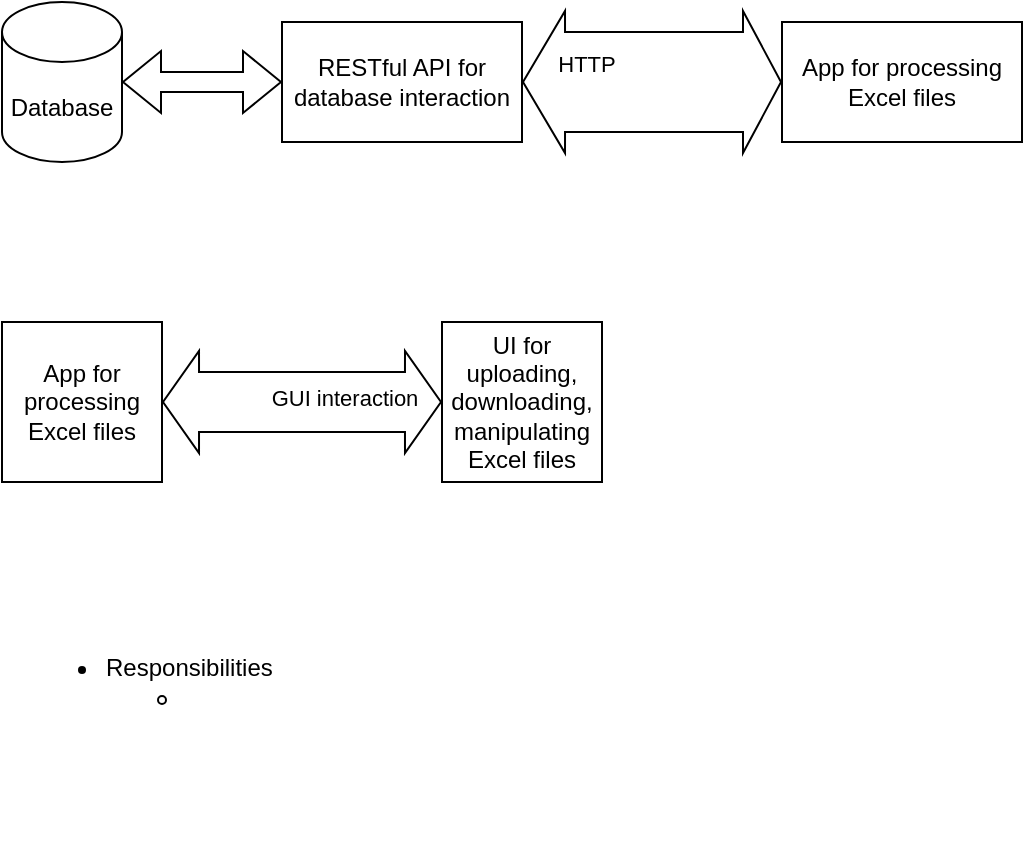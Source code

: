 <mxfile version="24.3.1" type="github">
  <diagram name="Page-1" id="uL_Zctr-na8d-sPSYKUx">
    <mxGraphModel dx="1434" dy="834" grid="1" gridSize="10" guides="1" tooltips="1" connect="1" arrows="1" fold="1" page="1" pageScale="1" pageWidth="850" pageHeight="1100" math="0" shadow="0">
      <root>
        <mxCell id="0" />
        <mxCell id="1" parent="0" />
        <mxCell id="l2sKeNEtENxlWYQMAYYa-2" value="Database" style="shape=cylinder3;whiteSpace=wrap;html=1;boundedLbl=1;backgroundOutline=1;size=15;" vertex="1" parent="1">
          <mxGeometry x="80" y="40" width="60" height="80" as="geometry" />
        </mxCell>
        <mxCell id="l2sKeNEtENxlWYQMAYYa-3" value="RESTful API for database interaction" style="rounded=0;whiteSpace=wrap;html=1;" vertex="1" parent="1">
          <mxGeometry x="220" y="50" width="120" height="60" as="geometry" />
        </mxCell>
        <mxCell id="l2sKeNEtENxlWYQMAYYa-6" value="" style="shape=flexArrow;endArrow=classic;startArrow=classic;html=1;rounded=0;entryX=0;entryY=0.5;entryDx=0;entryDy=0;exitX=1;exitY=0.5;exitDx=0;exitDy=0;exitPerimeter=0;" edge="1" parent="1" source="l2sKeNEtENxlWYQMAYYa-2" target="l2sKeNEtENxlWYQMAYYa-3">
          <mxGeometry width="100" height="100" relative="1" as="geometry">
            <mxPoint x="110" y="150" as="sourcePoint" />
            <mxPoint x="210" y="50" as="targetPoint" />
          </mxGeometry>
        </mxCell>
        <mxCell id="l2sKeNEtENxlWYQMAYYa-7" value="App for processing Excel files" style="rounded=0;whiteSpace=wrap;html=1;" vertex="1" parent="1">
          <mxGeometry x="470" y="50" width="120" height="60" as="geometry" />
        </mxCell>
        <mxCell id="l2sKeNEtENxlWYQMAYYa-8" value="" style="shape=flexArrow;endArrow=classic;startArrow=classic;html=1;rounded=0;entryX=0;entryY=0.5;entryDx=0;entryDy=0;exitX=1;exitY=0.5;exitDx=0;exitDy=0;width=50;startSize=6.67;" edge="1" parent="1" source="l2sKeNEtENxlWYQMAYYa-3" target="l2sKeNEtENxlWYQMAYYa-7">
          <mxGeometry width="100" height="100" relative="1" as="geometry">
            <mxPoint x="340" y="230" as="sourcePoint" />
            <mxPoint x="440" y="130" as="targetPoint" />
          </mxGeometry>
        </mxCell>
        <mxCell id="l2sKeNEtENxlWYQMAYYa-9" value="HTTP" style="edgeLabel;html=1;align=center;verticalAlign=middle;resizable=0;points=[];" vertex="1" connectable="0" parent="l2sKeNEtENxlWYQMAYYa-8">
          <mxGeometry x="-0.508" y="9" relative="1" as="geometry">
            <mxPoint as="offset" />
          </mxGeometry>
        </mxCell>
        <mxCell id="l2sKeNEtENxlWYQMAYYa-10" value="App for processing Excel files" style="whiteSpace=wrap;html=1;aspect=fixed;" vertex="1" parent="1">
          <mxGeometry x="80" y="200" width="80" height="80" as="geometry" />
        </mxCell>
        <mxCell id="l2sKeNEtENxlWYQMAYYa-11" value="UI for uploading, downloading, manipulating Excel files " style="whiteSpace=wrap;html=1;aspect=fixed;" vertex="1" parent="1">
          <mxGeometry x="300" y="200" width="80" height="80" as="geometry" />
        </mxCell>
        <mxCell id="l2sKeNEtENxlWYQMAYYa-12" value="" style="shape=flexArrow;endArrow=classic;startArrow=classic;html=1;rounded=0;entryX=0;entryY=0.5;entryDx=0;entryDy=0;exitX=1;exitY=0.5;exitDx=0;exitDy=0;width=30;startSize=5.67;endSize=5.67;" edge="1" parent="1" source="l2sKeNEtENxlWYQMAYYa-10" target="l2sKeNEtENxlWYQMAYYa-11">
          <mxGeometry width="100" height="100" relative="1" as="geometry">
            <mxPoint x="370" y="480" as="sourcePoint" />
            <mxPoint x="470" y="380" as="targetPoint" />
          </mxGeometry>
        </mxCell>
        <mxCell id="l2sKeNEtENxlWYQMAYYa-13" value="GUI interaction" style="edgeLabel;html=1;align=center;verticalAlign=middle;resizable=0;points=[];" vertex="1" connectable="0" parent="l2sKeNEtENxlWYQMAYYa-12">
          <mxGeometry x="0.3" y="2" relative="1" as="geometry">
            <mxPoint as="offset" />
          </mxGeometry>
        </mxCell>
        <mxCell id="l2sKeNEtENxlWYQMAYYa-14" value="&lt;ul&gt;&lt;li&gt;Responsibilities&lt;/li&gt;&lt;ul&gt;&lt;li&gt;&amp;nbsp;&lt;br&gt;&lt;/li&gt;&lt;/ul&gt;&lt;/ul&gt;" style="text;strokeColor=none;fillColor=none;html=1;whiteSpace=wrap;verticalAlign=middle;overflow=hidden;" vertex="1" parent="1">
          <mxGeometry x="90" y="290" width="310" height="180" as="geometry" />
        </mxCell>
      </root>
    </mxGraphModel>
  </diagram>
</mxfile>
